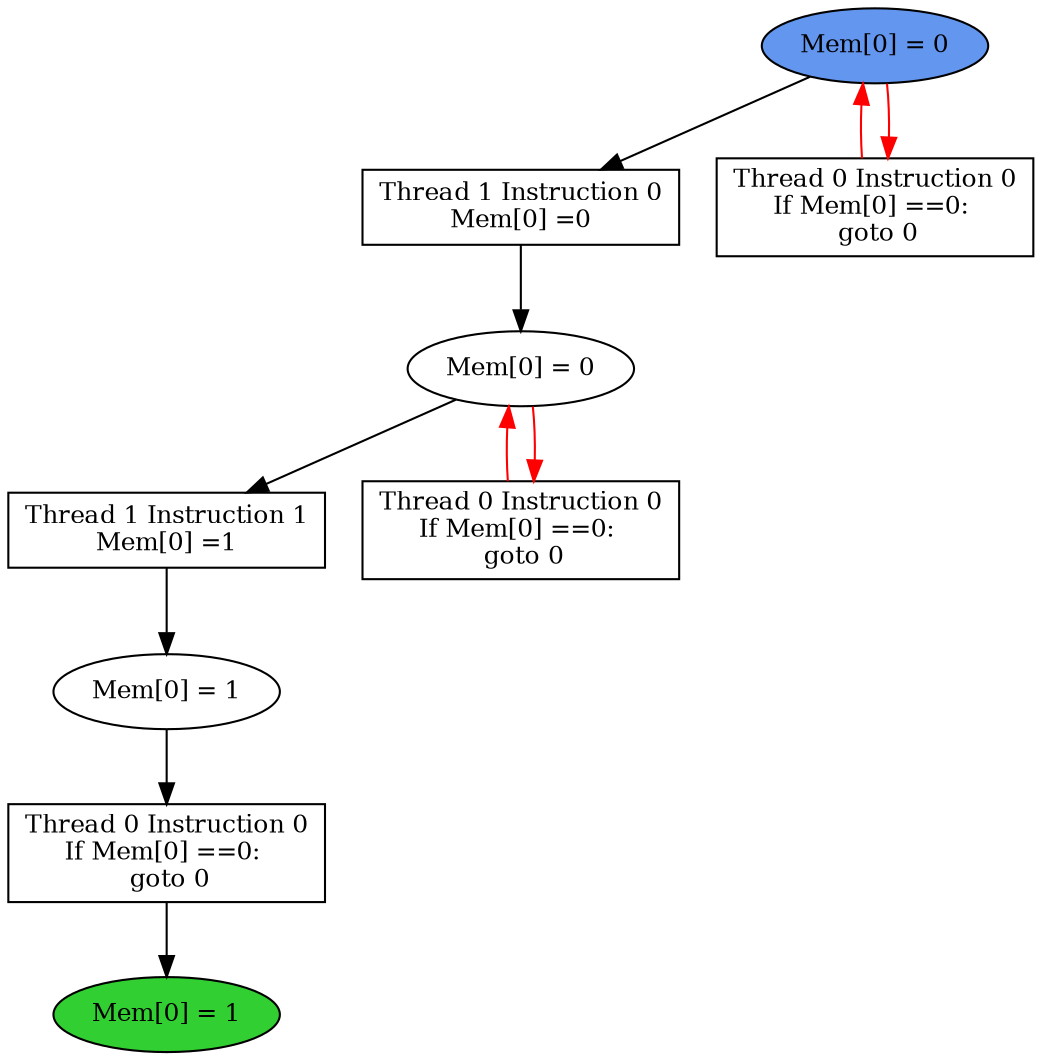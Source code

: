 digraph "graph" {
graph [fontsize=12]
node [fontsize=12]
edge [fontsize=12]
rankdir=TB;
"N11" -> "N10" [uuid = "<A0, S1>", color = "#000000", fontcolor = "#ffffff", style = "solid", label = "", dir = "forward", weight = "1"]
"N9" -> "N8" [uuid = "<A1, END$0>", color = "#000000", fontcolor = "#ffffff", style = "solid", label = "", dir = "forward", weight = "1"]
"N17" -> "N16" [uuid = "<A2, S0>", color = "#ff0000", fontcolor = "#ffffff", style = "solid", label = "", dir = "back", weight = "1"]
"N18" -> "N17" [uuid = "<A3, S0>", color = "#000000", fontcolor = "#ffffff", style = "solid", label = "", dir = "forward", weight = "1"]
"N19" -> "N15" [uuid = "<A4, START$0>", color = "#ff0000", fontcolor = "#ffffff", style = "solid", label = "", dir = "back", weight = "1"]
"N17" -> "N11" [uuid = "<A0, S0>", color = "#000000", fontcolor = "#ffffff", style = "solid", label = "", dir = "forward", weight = "1"]
"N10" -> "N9" [uuid = "<A1, S1>", color = "#000000", fontcolor = "#ffffff", style = "solid", label = "", dir = "forward", weight = "1"]
"N17" -> "N16" [uuid = "<A2, S0>", color = "#ff0000", fontcolor = "#ffffff", style = "solid", label = "", dir = "forward", weight = "1"]
"N19" -> "N18" [uuid = "<A3, START$0>", color = "#000000", fontcolor = "#ffffff", style = "solid", label = "", dir = "forward", weight = "1"]
"N19" -> "N15" [uuid = "<A4, START$0>", color = "#ff0000", fontcolor = "#ffffff", style = "solid", label = "", dir = "forward", weight = "1"]
"N8" [uuid="END$0", label="Mem[0] = 1", fillcolor = "#31cf31", fontcolor = "#000000", shape = "ellipse", style = "filled, solid"]
"N9" [uuid="A1", label="Thread 0 Instruction 0
If Mem[0] ==0: 
 goto 0", fillcolor = "#ffffff", fontcolor = "#000000", shape = "box", style = "filled, solid"]
"N10" [uuid="S1", label="Mem[0] = 1", fillcolor = "#ffffff", fontcolor = "#000000", shape = "ellipse", style = "filled, solid"]
"N11" [uuid="A0", label="Thread 1 Instruction 1
Mem[0] =1", fillcolor = "#ffffff", fontcolor = "#000000", shape = "box", style = "filled, solid"]
"N15" [uuid="A4", label="Thread 0 Instruction 0
If Mem[0] ==0: 
 goto 0", fillcolor = "#ffffff", fontcolor = "#000000", shape = "box", style = "filled, solid"]
"N16" [uuid="A2", label="Thread 0 Instruction 0
If Mem[0] ==0: 
 goto 0", fillcolor = "#ffffff", fontcolor = "#000000", shape = "box", style = "filled, solid"]
"N17" [uuid="S0", label="Mem[0] = 0", fillcolor = "#ffffff", fontcolor = "#000000", shape = "ellipse", style = "filled, solid"]
"N18" [uuid="A3", label="Thread 1 Instruction 0
Mem[0] =0", fillcolor = "#ffffff", fontcolor = "#000000", shape = "box", style = "filled, solid"]
"N19" [uuid="START$0", label="Mem[0] = 0", fillcolor = "#6396ef", fontcolor = "#000000", shape = "ellipse", style = "filled, solid"]
}